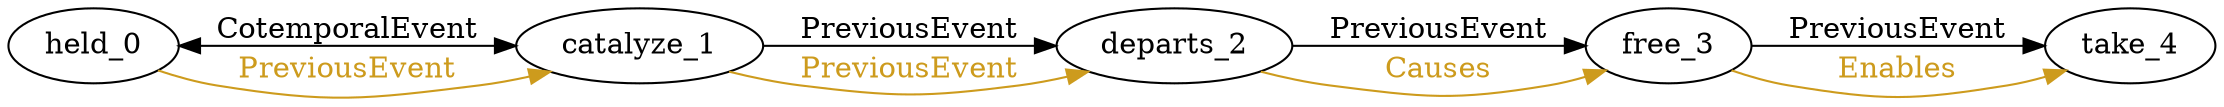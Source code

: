 digraph finite_state_machine { 
	rankdir=LR;
	size="50,50";
node0 [label = "held_0"]
node1 [label = "catalyze_1"]
node2 [label = "departs_2"]
node3 [label = "free_3"]
node4 [label = "take_4"]
node0 -> node1 [ label = "CotemporalEvent" fontcolor="black" dir = "both" color = "Black"];
node0 -> node1 [ label = "PreviousEvent" fontcolor="goldenrod3"  color = "goldenrod3"];
node1 -> node2 [ label = "PreviousEvent" fontcolor="black"  color = "Black"];
node1 -> node2 [ label = "PreviousEvent" fontcolor="goldenrod3"  color = "goldenrod3"];
node2 -> node3 [ label = "PreviousEvent" fontcolor="black"  color = "Black"];
node2 -> node3 [ label = "Causes" fontcolor="goldenrod3"  color = "goldenrod3"];
node3 -> node4 [ label = "PreviousEvent" fontcolor="black"  color = "Black"];
node3 -> node4 [ label = "Enables" fontcolor="goldenrod3"  color = "goldenrod3"];
}
